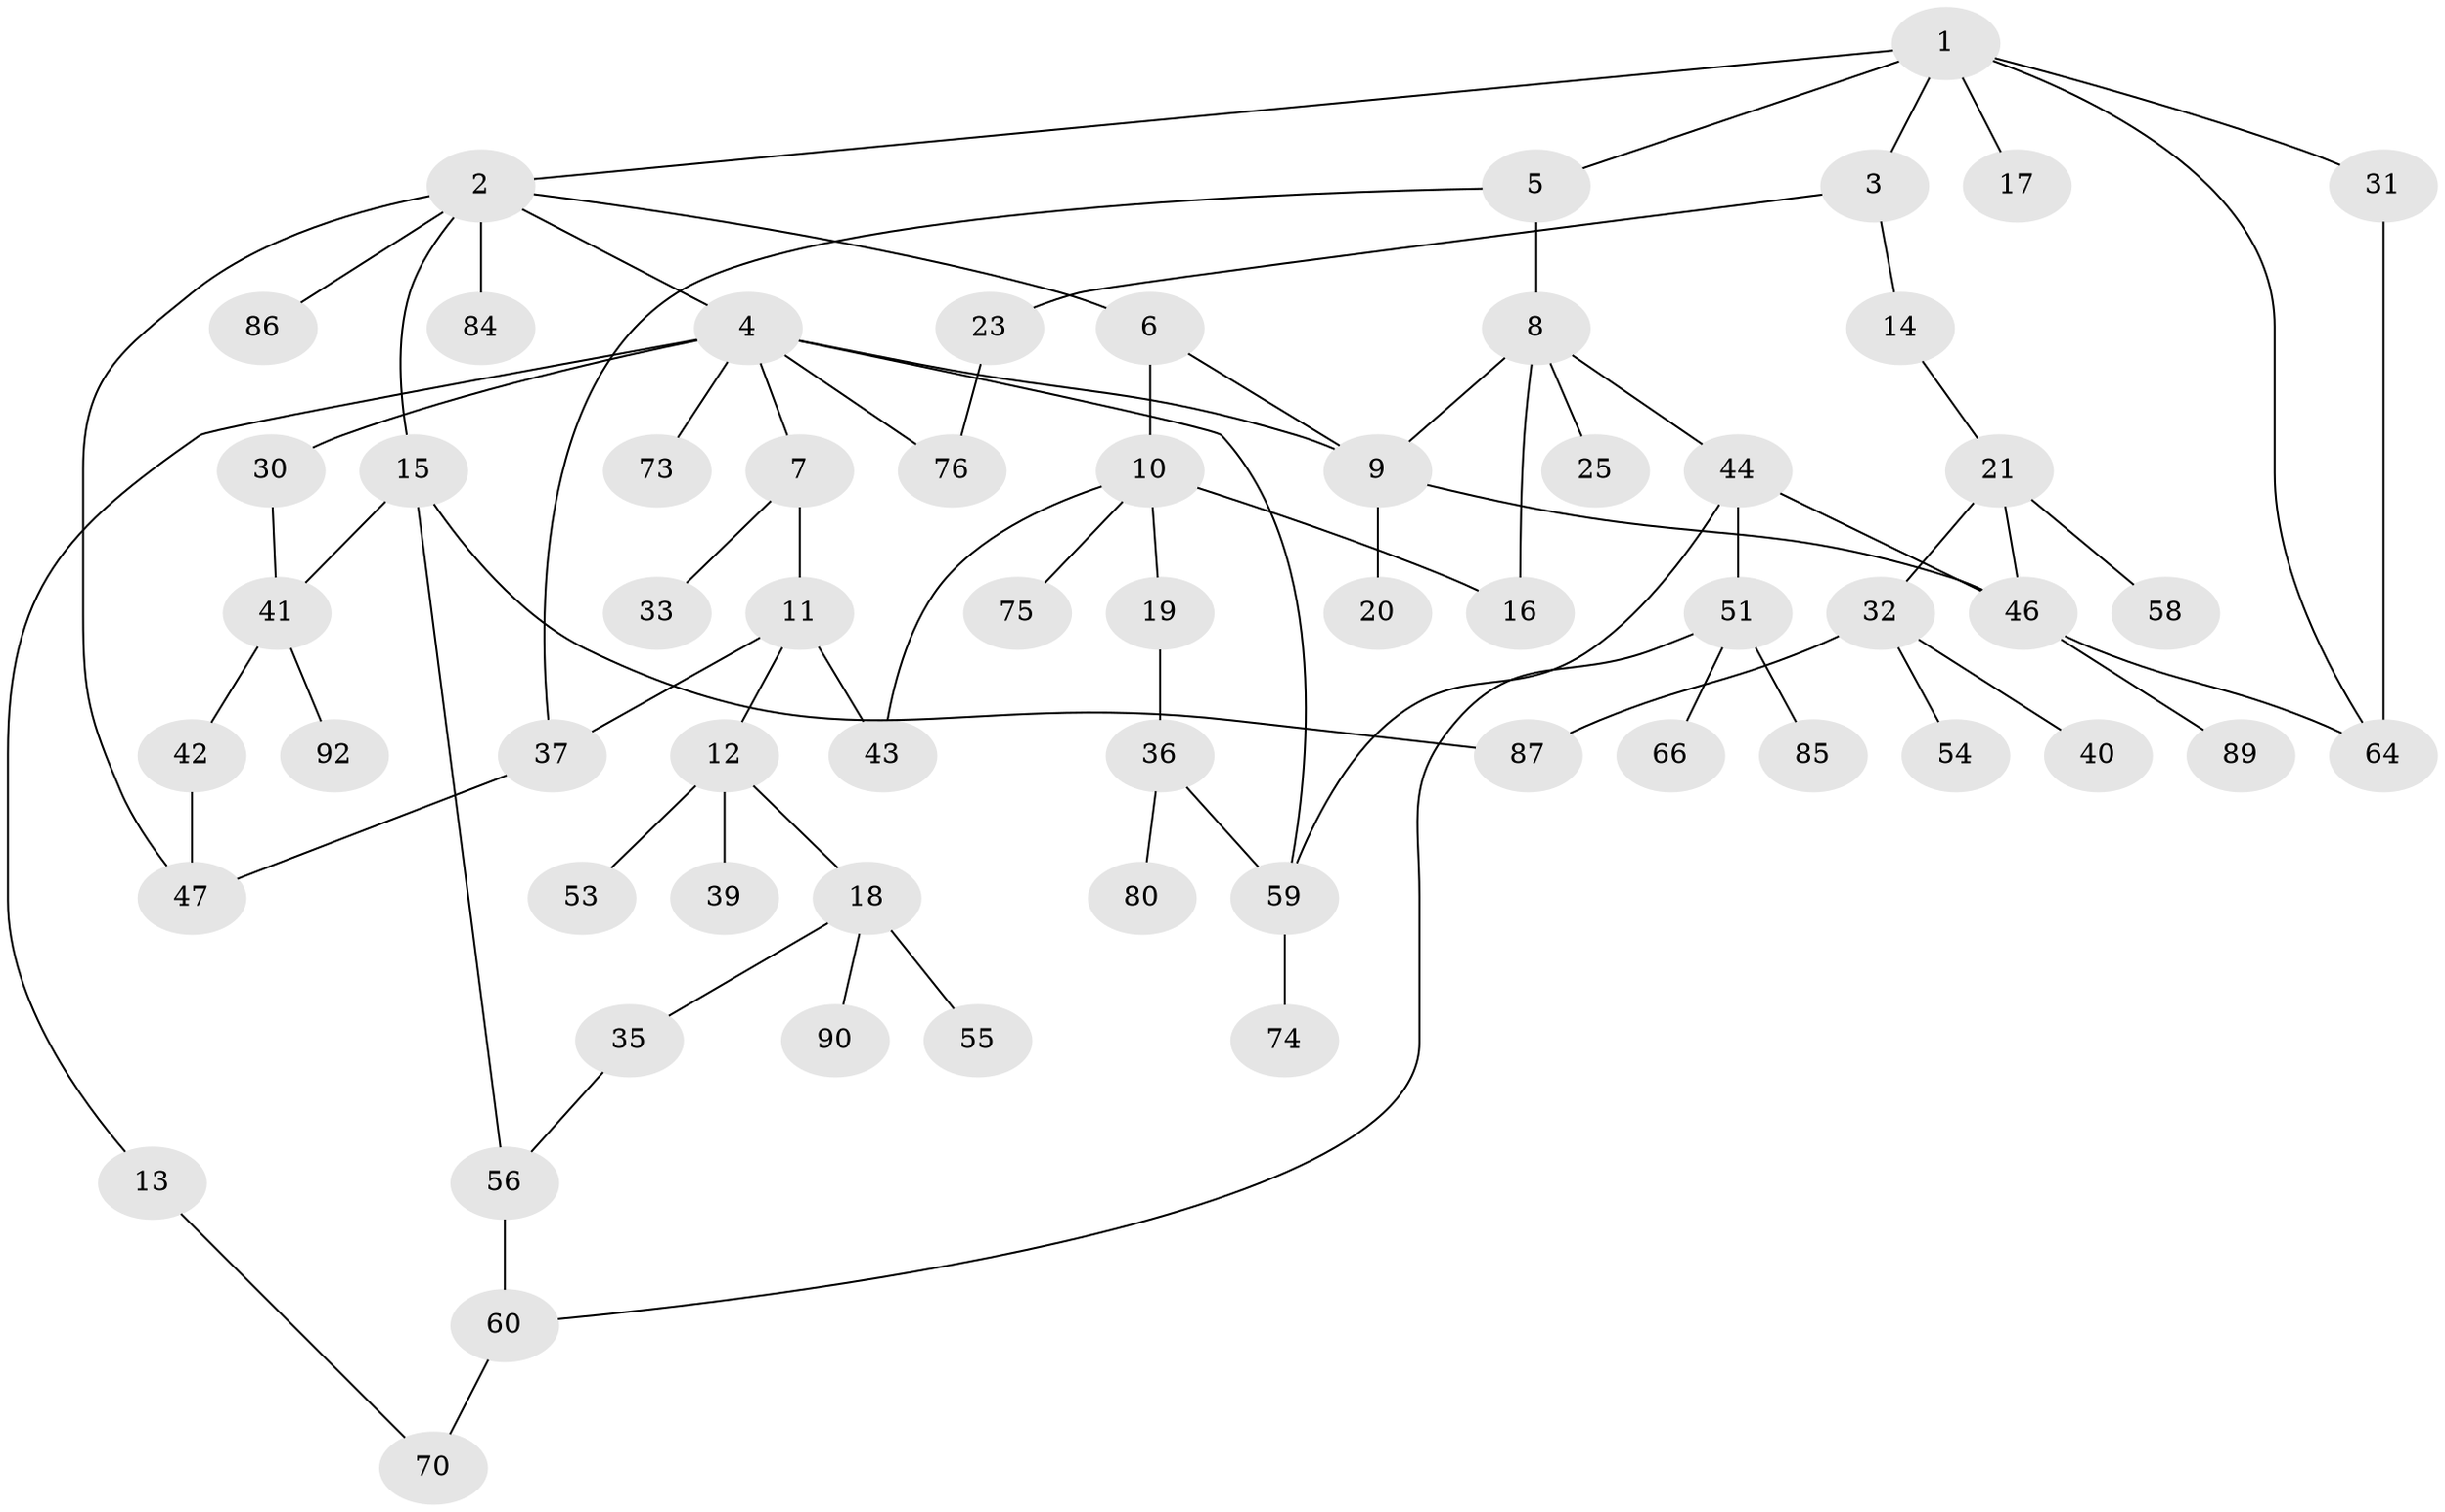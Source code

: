 // Generated by graph-tools (version 1.1) at 2025/23/03/03/25 07:23:31]
// undirected, 61 vertices, 79 edges
graph export_dot {
graph [start="1"]
  node [color=gray90,style=filled];
  1 [super="+29"];
  2 [super="+62"];
  3;
  4 [super="+78"];
  5 [super="+88"];
  6;
  7 [super="+91"];
  8 [super="+28"];
  9 [super="+79"];
  10 [super="+72"];
  11 [super="+27"];
  12 [super="+38"];
  13 [super="+52"];
  14 [super="+22"];
  15 [super="+49"];
  16 [super="+26"];
  17;
  18 [super="+50"];
  19 [super="+24"];
  20;
  21 [super="+34"];
  23;
  25;
  30 [super="+61"];
  31;
  32 [super="+82"];
  33;
  35;
  36 [super="+68"];
  37 [super="+83"];
  39;
  40 [super="+48"];
  41 [super="+69"];
  42;
  43;
  44 [super="+45"];
  46 [super="+81"];
  47 [super="+57"];
  51 [super="+71"];
  53;
  54;
  55 [super="+65"];
  56 [super="+63"];
  58;
  59 [super="+67"];
  60 [super="+77"];
  64;
  66;
  70;
  73;
  74;
  75;
  76;
  80;
  84;
  85;
  86;
  87;
  89;
  90;
  92;
  1 -- 2;
  1 -- 3;
  1 -- 5;
  1 -- 17;
  1 -- 64;
  1 -- 31;
  2 -- 4;
  2 -- 6;
  2 -- 15;
  2 -- 47;
  2 -- 84;
  2 -- 86;
  3 -- 14;
  3 -- 23;
  4 -- 7;
  4 -- 13;
  4 -- 30;
  4 -- 73;
  4 -- 9;
  4 -- 59;
  4 -- 76;
  5 -- 8;
  5 -- 37;
  6 -- 9;
  6 -- 10;
  7 -- 11;
  7 -- 33;
  8 -- 25;
  8 -- 44;
  8 -- 9;
  8 -- 16;
  9 -- 20;
  9 -- 46;
  10 -- 16;
  10 -- 19;
  10 -- 43;
  10 -- 75;
  11 -- 12;
  11 -- 37;
  11 -- 43;
  12 -- 18;
  12 -- 39;
  12 -- 53;
  13 -- 70;
  14 -- 21;
  15 -- 87;
  15 -- 56;
  15 -- 41;
  18 -- 35;
  18 -- 90;
  18 -- 55;
  19 -- 36;
  21 -- 32;
  21 -- 58;
  21 -- 46;
  23 -- 76;
  30 -- 41;
  31 -- 64;
  32 -- 40;
  32 -- 54;
  32 -- 87;
  35 -- 56;
  36 -- 80;
  36 -- 59;
  37 -- 47;
  41 -- 42;
  41 -- 92;
  42 -- 47;
  44 -- 51;
  44 -- 59;
  44 -- 46;
  46 -- 89;
  46 -- 64;
  51 -- 60;
  51 -- 66;
  51 -- 85;
  56 -- 60;
  59 -- 74;
  60 -- 70;
}
